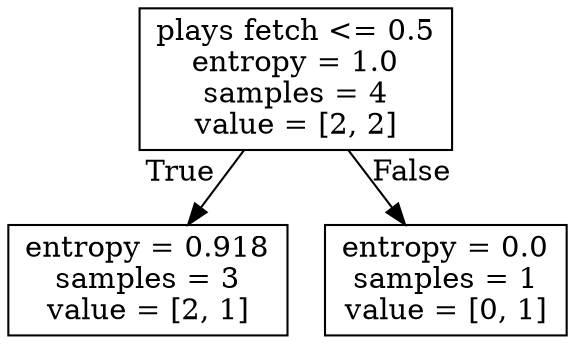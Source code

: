 digraph Tree {
node [shape=box] ;
0 [label="plays fetch <= 0.5\nentropy = 1.0\nsamples = 4\nvalue = [2, 2]"] ;
1 [label="entropy = 0.918\nsamples = 3\nvalue = [2, 1]"] ;
0 -> 1 [labeldistance=2.5, labelangle=45, headlabel="True"] ;
2 [label="entropy = 0.0\nsamples = 1\nvalue = [0, 1]"] ;
0 -> 2 [labeldistance=2.5, labelangle=-45, headlabel="False"] ;
}